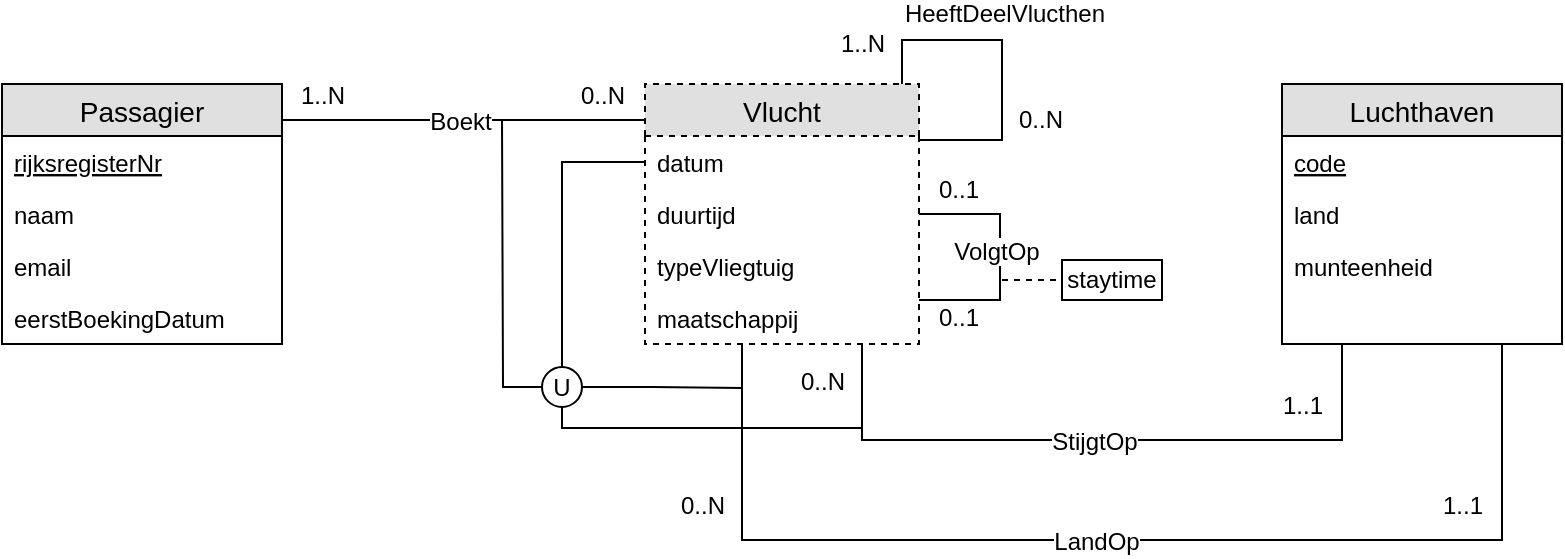 <mxfile version="11.3.0" type="device" pages="1"><diagram id="qy5-HXtUIFuq6KEqq2z5" name="Page-1"><mxGraphModel dx="975" dy="716" grid="1" gridSize="10" guides="1" tooltips="1" connect="1" arrows="1" fold="1" page="1" pageScale="1" pageWidth="850" pageHeight="1100" math="0" shadow="0"><root><mxCell id="0"/><mxCell id="1" parent="0"/><mxCell id="NzCg9h0oM0mjElVxvEdH-10" value="Passagier" style="swimlane;fontStyle=0;childLayout=stackLayout;horizontal=1;startSize=26;fillColor=#e0e0e0;horizontalStack=0;resizeParent=1;resizeParentMax=0;resizeLast=0;collapsible=1;marginBottom=0;swimlaneFillColor=#ffffff;align=center;fontSize=14;html=0;" parent="1" vertex="1"><mxGeometry x="30" y="322" width="140" height="130" as="geometry"><mxRectangle x="60" y="147" width="70" height="26" as="alternateBounds"/></mxGeometry></mxCell><mxCell id="NzCg9h0oM0mjElVxvEdH-11" value="rijksregisterNr" style="text;strokeColor=none;fillColor=none;spacingLeft=4;spacingRight=4;overflow=hidden;rotatable=0;points=[[0,0.5],[1,0.5]];portConstraint=eastwest;fontSize=12;fontStyle=4" parent="NzCg9h0oM0mjElVxvEdH-10" vertex="1"><mxGeometry y="26" width="140" height="26" as="geometry"/></mxCell><mxCell id="NzCg9h0oM0mjElVxvEdH-12" value="naam" style="text;strokeColor=none;fillColor=none;spacingLeft=4;spacingRight=4;overflow=hidden;rotatable=0;points=[[0,0.5],[1,0.5]];portConstraint=eastwest;fontSize=12;" parent="NzCg9h0oM0mjElVxvEdH-10" vertex="1"><mxGeometry y="52" width="140" height="26" as="geometry"/></mxCell><mxCell id="NzCg9h0oM0mjElVxvEdH-13" value="email" style="text;strokeColor=none;fillColor=none;spacingLeft=4;spacingRight=4;overflow=hidden;rotatable=0;points=[[0,0.5],[1,0.5]];portConstraint=eastwest;fontSize=12;" parent="NzCg9h0oM0mjElVxvEdH-10" vertex="1"><mxGeometry y="78" width="140" height="26" as="geometry"/></mxCell><mxCell id="pvzPDyKhyrljW11jAaRo-9" value="eerstBoekingDatum" style="text;strokeColor=none;fillColor=none;spacingLeft=4;spacingRight=4;overflow=hidden;rotatable=0;points=[[0,0.5],[1,0.5]];portConstraint=eastwest;fontSize=12;" parent="NzCg9h0oM0mjElVxvEdH-10" vertex="1"><mxGeometry y="104" width="140" height="26" as="geometry"/></mxCell><mxCell id="OyYPKi7f134DIrcycJwE-30" value="Vlucht" style="swimlane;fontStyle=0;childLayout=stackLayout;horizontal=1;startSize=26;fillColor=#e0e0e0;horizontalStack=0;resizeParent=1;resizeParentMax=0;resizeLast=0;collapsible=1;marginBottom=0;swimlaneFillColor=#ffffff;align=center;fontSize=14;html=0;dashed=1;" parent="1" vertex="1"><mxGeometry x="351.5" y="322" width="137" height="130" as="geometry"><mxRectangle x="390" y="147" width="70" height="26" as="alternateBounds"/></mxGeometry></mxCell><mxCell id="OyYPKi7f134DIrcycJwE-31" value="datum" style="text;strokeColor=none;fillColor=none;spacingLeft=4;spacingRight=4;overflow=hidden;rotatable=0;points=[[0,0.5],[1,0.5]];portConstraint=eastwest;fontSize=12;fontStyle=0;rounded=0;verticalAlign=top;" parent="OyYPKi7f134DIrcycJwE-30" vertex="1"><mxGeometry y="26" width="137" height="26" as="geometry"/></mxCell><mxCell id="OyYPKi7f134DIrcycJwE-32" value="duurtijd" style="text;strokeColor=none;fillColor=none;spacingLeft=4;spacingRight=4;overflow=hidden;rotatable=0;points=[[0,0.5],[1,0.5]];portConstraint=eastwest;fontSize=12;" parent="OyYPKi7f134DIrcycJwE-30" vertex="1"><mxGeometry y="52" width="137" height="26" as="geometry"/></mxCell><mxCell id="OyYPKi7f134DIrcycJwE-33" value="typeVliegtuig" style="text;strokeColor=none;fillColor=none;spacingLeft=4;spacingRight=4;overflow=hidden;rotatable=0;points=[[0,0.5],[1,0.5]];portConstraint=eastwest;fontSize=12;" parent="OyYPKi7f134DIrcycJwE-30" vertex="1"><mxGeometry y="78" width="137" height="26" as="geometry"/></mxCell><mxCell id="pvzPDyKhyrljW11jAaRo-11" value="maatschappij" style="text;strokeColor=none;fillColor=none;spacingLeft=4;spacingRight=4;overflow=hidden;rotatable=0;points=[[0,0.5],[1,0.5]];portConstraint=eastwest;fontSize=12;" parent="OyYPKi7f134DIrcycJwE-30" vertex="1"><mxGeometry y="104" width="137" height="26" as="geometry"/></mxCell><mxCell id="OyYPKi7f134DIrcycJwE-66" value="" style="endArrow=none;dashed=1;html=1;" parent="1" target="OyYPKi7f134DIrcycJwE-68" edge="1"><mxGeometry width="50" height="50" relative="1" as="geometry"><mxPoint x="530" y="420" as="sourcePoint"/><mxPoint x="800" y="351" as="targetPoint"/></mxGeometry></mxCell><mxCell id="OyYPKi7f134DIrcycJwE-68" value="staytime" style="rounded=0;whiteSpace=wrap;html=1;" parent="1" vertex="1"><mxGeometry x="560" y="410" width="50" height="20" as="geometry"/></mxCell><mxCell id="pvzPDyKhyrljW11jAaRo-5" value="Luchthaven" style="swimlane;fontStyle=0;childLayout=stackLayout;horizontal=1;startSize=26;fillColor=#e0e0e0;horizontalStack=0;resizeParent=1;resizeParentMax=0;resizeLast=0;collapsible=1;marginBottom=0;swimlaneFillColor=#ffffff;align=center;fontSize=14;html=0;" parent="1" vertex="1"><mxGeometry x="670" y="322" width="140" height="130" as="geometry"><mxRectangle x="60" y="147" width="70" height="26" as="alternateBounds"/></mxGeometry></mxCell><mxCell id="pvzPDyKhyrljW11jAaRo-6" value="code" style="text;strokeColor=none;fillColor=none;spacingLeft=4;spacingRight=4;overflow=hidden;rotatable=0;points=[[0,0.5],[1,0.5]];portConstraint=eastwest;fontSize=12;fontStyle=4" parent="pvzPDyKhyrljW11jAaRo-5" vertex="1"><mxGeometry y="26" width="140" height="26" as="geometry"/></mxCell><mxCell id="pvzPDyKhyrljW11jAaRo-7" value="land" style="text;strokeColor=none;fillColor=none;spacingLeft=4;spacingRight=4;overflow=hidden;rotatable=0;points=[[0,0.5],[1,0.5]];portConstraint=eastwest;fontSize=12;" parent="pvzPDyKhyrljW11jAaRo-5" vertex="1"><mxGeometry y="52" width="140" height="26" as="geometry"/></mxCell><mxCell id="pvzPDyKhyrljW11jAaRo-8" value="munteenheid" style="text;strokeColor=none;fillColor=none;spacingLeft=4;spacingRight=4;overflow=hidden;rotatable=0;points=[[0,0.5],[1,0.5]];portConstraint=eastwest;fontSize=12;" parent="pvzPDyKhyrljW11jAaRo-5" vertex="1"><mxGeometry y="78" width="140" height="52" as="geometry"/></mxCell><mxCell id="pvzPDyKhyrljW11jAaRo-12" value="" style="edgeStyle=orthogonalEdgeStyle;fontSize=12;html=1;endArrow=none;jumpSize=6;strokeWidth=1;endFill=0;rounded=0;jumpStyle=none;" parent="1" source="OyYPKi7f134DIrcycJwE-30" target="pvzPDyKhyrljW11jAaRo-5" edge="1"><mxGeometry width="100" height="100" relative="1" as="geometry"><mxPoint x="310" y="509.286" as="sourcePoint"/><mxPoint x="468.5" y="509.286" as="targetPoint"/><Array as="points"><mxPoint x="460" y="500"/><mxPoint x="700" y="500"/></Array></mxGeometry></mxCell><mxCell id="pvzPDyKhyrljW11jAaRo-14" value="0..N" style="text;html=1;resizable=0;points=[];align=center;verticalAlign=middle;labelBackgroundColor=#ffffff;" parent="pvzPDyKhyrljW11jAaRo-12" vertex="1" connectable="0"><mxGeometry x="-0.884" y="-1" relative="1" as="geometry"><mxPoint x="-19" y="-1" as="offset"/></mxGeometry></mxCell><mxCell id="pvzPDyKhyrljW11jAaRo-15" value="1..1" style="text;html=1;resizable=0;points=[];align=center;verticalAlign=middle;labelBackgroundColor=#ffffff;" parent="pvzPDyKhyrljW11jAaRo-12" vertex="1" connectable="0"><mxGeometry x="0.83" y="1" relative="1" as="geometry"><mxPoint x="-19" y="2.5" as="offset"/></mxGeometry></mxCell><mxCell id="pvzPDyKhyrljW11jAaRo-16" value="StijgtOp" style="text;html=1;resizable=0;points=[];align=center;verticalAlign=bottom;labelBackgroundColor=#ffffff;direction=south;" parent="pvzPDyKhyrljW11jAaRo-12" vertex="1" connectable="0"><mxGeometry x="-0.025" y="-2" relative="1" as="geometry"><mxPoint y="7.5" as="offset"/></mxGeometry></mxCell><mxCell id="pvzPDyKhyrljW11jAaRo-17" value="" style="edgeStyle=orthogonalEdgeStyle;fontSize=12;html=1;endArrow=none;jumpSize=6;strokeWidth=1;endFill=0;rounded=0;jumpStyle=none;" parent="1" source="OyYPKi7f134DIrcycJwE-30" target="pvzPDyKhyrljW11jAaRo-5" edge="1"><mxGeometry width="100" height="100" relative="1" as="geometry"><mxPoint x="429.81" y="236.5" as="sourcePoint"/><mxPoint x="759.81" y="236.5" as="targetPoint"/><Array as="points"><mxPoint x="400" y="550"/><mxPoint x="780" y="550"/></Array></mxGeometry></mxCell><mxCell id="pvzPDyKhyrljW11jAaRo-18" value="0..N" style="text;html=1;resizable=0;points=[];align=center;verticalAlign=middle;labelBackgroundColor=#ffffff;" parent="pvzPDyKhyrljW11jAaRo-17" vertex="1" connectable="0"><mxGeometry x="-0.884" y="-1" relative="1" as="geometry"><mxPoint x="-19" y="47.5" as="offset"/></mxGeometry></mxCell><mxCell id="pvzPDyKhyrljW11jAaRo-19" value="1..1" style="text;html=1;resizable=0;points=[];align=center;verticalAlign=middle;labelBackgroundColor=#ffffff;" parent="pvzPDyKhyrljW11jAaRo-17" vertex="1" connectable="0"><mxGeometry x="0.83" y="1" relative="1" as="geometry"><mxPoint x="-19" y="31.5" as="offset"/></mxGeometry></mxCell><mxCell id="pvzPDyKhyrljW11jAaRo-21" value="LandOp" style="text;html=1;resizable=0;points=[];align=center;verticalAlign=middle;labelBackgroundColor=#ffffff;" parent="pvzPDyKhyrljW11jAaRo-17" vertex="1" connectable="0"><mxGeometry x="-0.099" relative="1" as="geometry"><mxPoint x="15" y="1" as="offset"/></mxGeometry></mxCell><mxCell id="pvzPDyKhyrljW11jAaRo-23" value="" style="edgeStyle=orthogonalEdgeStyle;fontSize=12;html=1;endArrow=none;jumpSize=6;strokeWidth=1;endFill=0;rounded=0;jumpStyle=none;" parent="1" source="NzCg9h0oM0mjElVxvEdH-10" target="OyYPKi7f134DIrcycJwE-30" edge="1"><mxGeometry width="100" height="100" relative="1" as="geometry"><mxPoint x="69.569" y="509.5" as="sourcePoint"/><mxPoint x="399.224" y="509.5" as="targetPoint"/><Array as="points"><mxPoint x="300" y="340"/><mxPoint x="300" y="340"/></Array></mxGeometry></mxCell><mxCell id="pvzPDyKhyrljW11jAaRo-24" value="1..N" style="text;html=1;resizable=0;points=[];align=center;verticalAlign=middle;labelBackgroundColor=#ffffff;" parent="pvzPDyKhyrljW11jAaRo-23" vertex="1" connectable="0"><mxGeometry x="-0.884" y="-1" relative="1" as="geometry"><mxPoint x="9.5" y="-13.5" as="offset"/></mxGeometry></mxCell><mxCell id="pvzPDyKhyrljW11jAaRo-25" value="0..N" style="text;html=1;resizable=0;points=[];align=center;verticalAlign=middle;labelBackgroundColor=#ffffff;" parent="pvzPDyKhyrljW11jAaRo-23" vertex="1" connectable="0"><mxGeometry x="0.83" y="1" relative="1" as="geometry"><mxPoint x="-6" y="-11.5" as="offset"/></mxGeometry></mxCell><mxCell id="pvzPDyKhyrljW11jAaRo-26" value="Boekt" style="text;html=1;resizable=0;points=[];align=center;verticalAlign=bottom;labelBackgroundColor=#ffffff;direction=south;" parent="pvzPDyKhyrljW11jAaRo-23" vertex="1" connectable="0"><mxGeometry x="-0.025" y="-2" relative="1" as="geometry"><mxPoint y="7.5" as="offset"/></mxGeometry></mxCell><mxCell id="pvzPDyKhyrljW11jAaRo-27" value="" style="edgeStyle=orthogonalEdgeStyle;fontSize=12;html=1;endArrow=none;jumpSize=6;strokeWidth=1;endFill=0;rounded=0;jumpStyle=none;" parent="1" source="OyYPKi7f134DIrcycJwE-30" target="OyYPKi7f134DIrcycJwE-30" edge="1"><mxGeometry width="100" height="100" relative="1" as="geometry"><mxPoint x="-20.529" y="536.0" as="sourcePoint"/><mxPoint x="310.059" y="536.0" as="targetPoint"/><Array as="points"><mxPoint x="529" y="387"/><mxPoint x="529" y="430"/></Array></mxGeometry></mxCell><mxCell id="pvzPDyKhyrljW11jAaRo-28" value="0..1" style="text;html=1;resizable=0;points=[];align=center;verticalAlign=middle;labelBackgroundColor=#ffffff;" parent="pvzPDyKhyrljW11jAaRo-27" vertex="1" connectable="0"><mxGeometry x="-0.884" y="-1" relative="1" as="geometry"><mxPoint x="12.5" y="-13" as="offset"/></mxGeometry></mxCell><mxCell id="pvzPDyKhyrljW11jAaRo-29" value="0..1" style="text;html=1;resizable=0;points=[];align=center;verticalAlign=middle;labelBackgroundColor=#ffffff;" parent="pvzPDyKhyrljW11jAaRo-27" vertex="1" connectable="0"><mxGeometry x="0.83" y="1" relative="1" as="geometry"><mxPoint x="8.5" y="8" as="offset"/></mxGeometry></mxCell><mxCell id="pvzPDyKhyrljW11jAaRo-30" value="VolgtOp" style="text;html=1;resizable=0;points=[];align=center;verticalAlign=bottom;labelBackgroundColor=#ffffff;direction=south;" parent="pvzPDyKhyrljW11jAaRo-27" vertex="1" connectable="0"><mxGeometry x="-0.025" y="-2" relative="1" as="geometry"><mxPoint y="7.5" as="offset"/></mxGeometry></mxCell><mxCell id="pvzPDyKhyrljW11jAaRo-32" value="U" style="ellipse;whiteSpace=wrap;html=1;aspect=fixed;" parent="1" vertex="1"><mxGeometry x="300" y="463.5" width="20" height="20" as="geometry"/></mxCell><mxCell id="pvzPDyKhyrljW11jAaRo-33" value="" style="endArrow=none;html=1;entryX=0;entryY=0.5;entryDx=0;entryDy=0;rounded=0;edgeStyle=orthogonalEdgeStyle;" parent="1" source="pvzPDyKhyrljW11jAaRo-32" target="OyYPKi7f134DIrcycJwE-31" edge="1"><mxGeometry width="50" height="50" relative="1" as="geometry"><mxPoint x="250" y="490" as="sourcePoint"/><mxPoint x="280" y="497.5" as="targetPoint"/></mxGeometry></mxCell><mxCell id="pvzPDyKhyrljW11jAaRo-34" value="" style="endArrow=none;html=1;rounded=0;edgeStyle=orthogonalEdgeStyle;" parent="1" source="pvzPDyKhyrljW11jAaRo-32" edge="1"><mxGeometry width="50" height="50" relative="1" as="geometry"><mxPoint x="320" y="473.5" as="sourcePoint"/><mxPoint x="280" y="340" as="targetPoint"/></mxGeometry></mxCell><mxCell id="pvzPDyKhyrljW11jAaRo-35" value="" style="endArrow=none;html=1;rounded=0;edgeStyle=orthogonalEdgeStyle;" parent="1" source="pvzPDyKhyrljW11jAaRo-32" edge="1"><mxGeometry width="50" height="50" relative="1" as="geometry"><mxPoint x="310.001" y="483.6" as="sourcePoint"/><mxPoint x="400" y="484" as="targetPoint"/><Array as="points"><mxPoint x="355" y="474"/><mxPoint x="400" y="474"/></Array></mxGeometry></mxCell><mxCell id="pvzPDyKhyrljW11jAaRo-36" value="" style="endArrow=none;html=1;rounded=0;edgeStyle=orthogonalEdgeStyle;" parent="1" source="pvzPDyKhyrljW11jAaRo-32" edge="1"><mxGeometry width="50" height="50" relative="1" as="geometry"><mxPoint x="329.999" y="483.6" as="sourcePoint"/><mxPoint x="460" y="494" as="targetPoint"/><Array as="points"><mxPoint x="310" y="494"/></Array></mxGeometry></mxCell><mxCell id="hg_KYpJwKlmeoMZvT7IV-1" value="" style="edgeStyle=orthogonalEdgeStyle;fontSize=12;html=1;endArrow=none;jumpSize=6;strokeWidth=1;endFill=0;rounded=0;jumpStyle=none;" edge="1" parent="1" source="OyYPKi7f134DIrcycJwE-30" target="OyYPKi7f134DIrcycJwE-30"><mxGeometry width="100" height="100" relative="1" as="geometry"><mxPoint x="459.5" y="220" as="sourcePoint"/><mxPoint x="459.5" y="263" as="targetPoint"/><Array as="points"><mxPoint x="480" y="300"/><mxPoint x="530" y="300"/><mxPoint x="530" y="350"/></Array></mxGeometry></mxCell><mxCell id="hg_KYpJwKlmeoMZvT7IV-2" value="1..N" style="text;html=1;resizable=0;points=[];align=center;verticalAlign=middle;labelBackgroundColor=#ffffff;" vertex="1" connectable="0" parent="hg_KYpJwKlmeoMZvT7IV-1"><mxGeometry x="-0.884" y="-1" relative="1" as="geometry"><mxPoint x="-21" y="-11" as="offset"/></mxGeometry></mxCell><mxCell id="hg_KYpJwKlmeoMZvT7IV-3" value="0..N" style="text;html=1;resizable=0;points=[];align=center;verticalAlign=middle;labelBackgroundColor=#ffffff;" vertex="1" connectable="0" parent="hg_KYpJwKlmeoMZvT7IV-1"><mxGeometry x="0.83" y="1" relative="1" as="geometry"><mxPoint x="46" y="-11" as="offset"/></mxGeometry></mxCell><mxCell id="hg_KYpJwKlmeoMZvT7IV-4" value="HeeftDeelVlucthen" style="text;html=1;resizable=0;points=[];align=center;verticalAlign=bottom;labelBackgroundColor=#ffffff;direction=south;" vertex="1" connectable="0" parent="hg_KYpJwKlmeoMZvT7IV-1"><mxGeometry x="-0.025" y="-2" relative="1" as="geometry"><mxPoint x="3" y="-12" as="offset"/></mxGeometry></mxCell></root></mxGraphModel></diagram></mxfile>